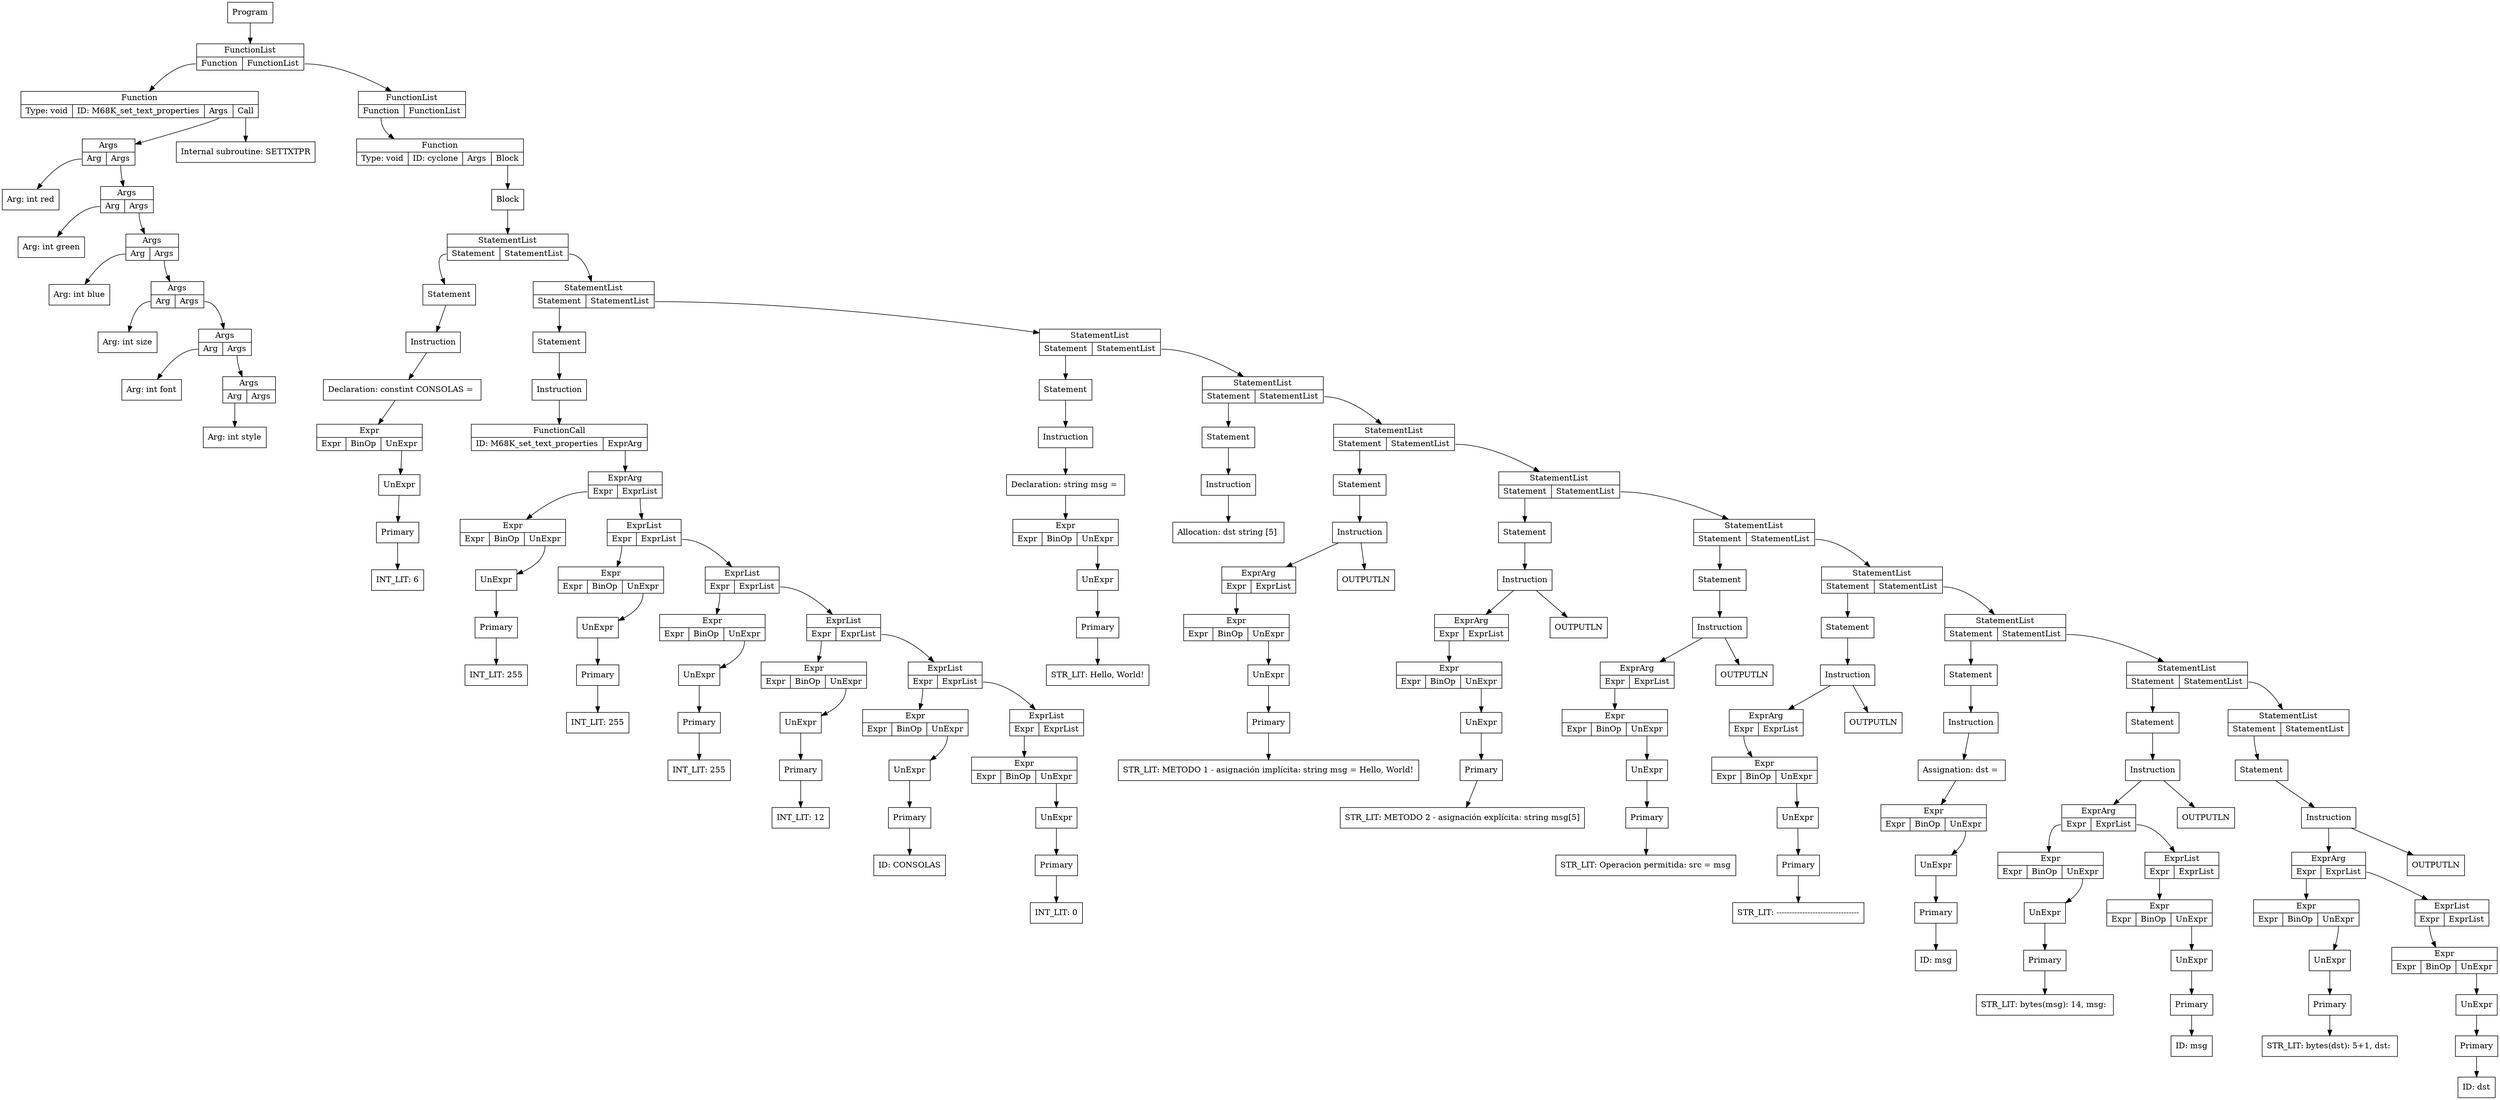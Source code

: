 digraph ccTree {
graph[nodesep="1"]
	node [shape=box]
	node [shape=box]
	n0 [label = "Arg: int red"]
	n1 [label = "Arg: int green"]
	n2 [label = "Arg: int blue"]
	n3 [label = "Arg: int size"]
	n4 [label = "Arg: int font"]
	n5 [label = "Arg: int style"]
	n6 [label = "{Args | {<a>Arg | <as> Args}}", shape="record"]
	n6:a-> n5
	n7 [label = "{Args | {<a>Arg | <as> Args}}", shape="record"]
	n7:a-> n4
	n7:as-> n6
	n8 [label = "{Args | {<a>Arg | <as> Args}}", shape="record"]
	n8:a-> n3
	n8:as-> n7
	n9 [label = "{Args | {<a>Arg | <as> Args}}", shape="record"]
	n9:a-> n2
	n9:as-> n8
	n10 [label = "{Args | {<a>Arg | <as> Args}}", shape="record"]
	n10:a-> n1
	n10:as-> n9
	n11 [label = "{Args | {<a>Arg | <as> Args}}", shape="record"]
	n11:a-> n0
	n11:as-> n10
	n13 [label = "Internal subroutine: SETTXTPR"]
	n12 [label = "{Function | {Type: void | ID: M68K_set_text_properties | <a>Args | <b> Call }}", shape="record"]
	n12:b-> n13
	n12:a-> n11
	n14 [label = "Primary"]
	n15 [label = "INT_LIT: 6"]
	n14-> n15
	n16 [label = "UnExpr"]
	n16-> n14
	n17 [label = "{Expr | {<e>Expr | <bo>BinOp | <ue>UnExpr}}", shape="record"]
	n17:ue-> n16
	n18 [label = "Declaration: constint CONSOLAS = "]
	n18-> n17
	n19 [label = "Instruction"]
	n19-> n18
	n20 [label = "Statement"]
	n20-> n19
	n21 [label = "Primary"]
	n22 [label = "INT_LIT: 255"]
	n21-> n22
	n23 [label = "UnExpr"]
	n23-> n21
	n24 [label = "{Expr | {<e>Expr | <bo>BinOp | <ue>UnExpr}}", shape="record"]
	n24:ue-> n23
	n25 [label = "Primary"]
	n26 [label = "INT_LIT: 255"]
	n25-> n26
	n27 [label = "UnExpr"]
	n27-> n25
	n28 [label = "{Expr | {<e>Expr | <bo>BinOp | <ue>UnExpr}}", shape="record"]
	n28:ue-> n27
	n29 [label = "Primary"]
	n30 [label = "INT_LIT: 255"]
	n29-> n30
	n31 [label = "UnExpr"]
	n31-> n29
	n32 [label = "{Expr | {<e>Expr | <bo>BinOp | <ue>UnExpr}}", shape="record"]
	n32:ue-> n31
	n33 [label = "Primary"]
	n34 [label = "INT_LIT: 12"]
	n33-> n34
	n35 [label = "UnExpr"]
	n35-> n33
	n36 [label = "{Expr | {<e>Expr | <bo>BinOp | <ue>UnExpr}}", shape="record"]
	n36:ue-> n35
	n37 [label = "Primary"]
	n38 [label = "ID: CONSOLAS"]
	n37-> n38
	n39 [label = "UnExpr"]
	n39-> n37
	n40 [label = "{Expr | {<e>Expr | <bo>BinOp | <ue>UnExpr}}", shape="record"]
	n40:ue-> n39
	n41 [label = "Primary"]
	n42 [label = "INT_LIT: 0"]
	n41-> n42
	n43 [label = "UnExpr"]
	n43-> n41
	n44 [label = "{Expr | {<e>Expr | <bo>BinOp | <ue>UnExpr}}", shape="record"]
	n44:ue-> n43
	n45 [label = "{ExprList |{<e>Expr | <el>ExprList}}", shape="record"]
	n45:e-> n44
	n46 [label = "{ExprList |{<e>Expr | <el>ExprList}}", shape="record"]
	n46:e-> n40
	n46:el-> n45
	n47 [label = "{ExprList |{<e>Expr | <el>ExprList}}", shape="record"]
	n47:e-> n36
	n47:el-> n46
	n48 [label = "{ExprList |{<e>Expr | <el>ExprList}}", shape="record"]
	n48:e-> n32
	n48:el-> n47
	n49 [label = "{ExprList |{<e>Expr | <el>ExprList}}", shape="record"]
	n49:e-> n28
	n49:el-> n48
	n50 [label = "{ExprArg | {<e>Expr | <el>ExprList}}", shape="record"]
	n50:e-> n24
	n50:el-> n49
	n51 [label = "{FunctionCall | { ID: M68K_set_text_properties | <e>ExprArg}}", shape="record"]
	n51:e-> n50
	n52 [label = "Instruction"]
	n52-> n51
	n53 [label = "Statement"]
	n53-> n52
	n54 [label = "Primary"]
	n55 [label = "STR_LIT: Hello, World!"]
	n54-> n55
	n56 [label = "UnExpr"]
	n56-> n54
	n57 [label = "{Expr | {<e>Expr | <bo>BinOp | <ue>UnExpr}}", shape="record"]
	n57:ue-> n56
	n58 [label = "Declaration: string msg = "]
	n58-> n57
	n59 [label = "Instruction"]
	n59-> n58
	n60 [label = "Statement"]
	n60-> n59
	n61 [label = "Allocation: dst string [5] "]
	n62 [label = "Instruction"]
	n62-> n61
	n63 [label = "Statement"]
	n63-> n62
	n64 [label = "Primary"]
	n65 [label = "STR_LIT: METODO 1 - asignación implícita: string msg = Hello, World!"]
	n64-> n65
	n66 [label = "UnExpr"]
	n66-> n64
	n67 [label = "{Expr | {<e>Expr | <bo>BinOp | <ue>UnExpr}}", shape="record"]
	n67:ue-> n66
	n68 [label = "{ExprArg | {<e>Expr | <el>ExprList}}", shape="record"]
	n68:e-> n67
	n69 [label = "Instruction"]
	n70 [label = "OUTPUTLN"]
	n69-> n70
	n69-> n68
	n71 [label = "Statement"]
	n71-> n69
	n72 [label = "Primary"]
	n73 [label = "STR_LIT: METODO 2 - asignación explícita: string msg[5]"]
	n72-> n73
	n74 [label = "UnExpr"]
	n74-> n72
	n75 [label = "{Expr | {<e>Expr | <bo>BinOp | <ue>UnExpr}}", shape="record"]
	n75:ue-> n74
	n76 [label = "{ExprArg | {<e>Expr | <el>ExprList}}", shape="record"]
	n76:e-> n75
	n77 [label = "Instruction"]
	n78 [label = "OUTPUTLN"]
	n77-> n78
	n77-> n76
	n79 [label = "Statement"]
	n79-> n77
	n80 [label = "Primary"]
	n81 [label = "STR_LIT: Operacion permitida: src = msg"]
	n80-> n81
	n82 [label = "UnExpr"]
	n82-> n80
	n83 [label = "{Expr | {<e>Expr | <bo>BinOp | <ue>UnExpr}}", shape="record"]
	n83:ue-> n82
	n84 [label = "{ExprArg | {<e>Expr | <el>ExprList}}", shape="record"]
	n84:e-> n83
	n85 [label = "Instruction"]
	n86 [label = "OUTPUTLN"]
	n85-> n86
	n85-> n84
	n87 [label = "Statement"]
	n87-> n85
	n88 [label = "Primary"]
	n89 [label = "STR_LIT: --------------------------------"]
	n88-> n89
	n90 [label = "UnExpr"]
	n90-> n88
	n91 [label = "{Expr | {<e>Expr | <bo>BinOp | <ue>UnExpr}}", shape="record"]
	n91:ue-> n90
	n92 [label = "{ExprArg | {<e>Expr | <el>ExprList}}", shape="record"]
	n92:e-> n91
	n93 [label = "Instruction"]
	n94 [label = "OUTPUTLN"]
	n93-> n94
	n93-> n92
	n95 [label = "Statement"]
	n95-> n93
	n96 [label = "Primary"]
	n97 [label = "ID: msg"]
	n96-> n97
	n98 [label = "UnExpr"]
	n98-> n96
	n99 [label = "{Expr | {<e>Expr | <bo>BinOp | <ue>UnExpr}}", shape="record"]
	n99:ue-> n98
	n100 [label = "Assignation: dst = "]
	n100-> n99
	n101 [label = "Instruction"]
	n101-> n100
	n102 [label = "Statement"]
	n102-> n101
	n103 [label = "Primary"]
	n104 [label = "STR_LIT: bytes(msg): 14, msg: "]
	n103-> n104
	n105 [label = "UnExpr"]
	n105-> n103
	n106 [label = "{Expr | {<e>Expr | <bo>BinOp | <ue>UnExpr}}", shape="record"]
	n106:ue-> n105
	n107 [label = "Primary"]
	n108 [label = "ID: msg"]
	n107-> n108
	n109 [label = "UnExpr"]
	n109-> n107
	n110 [label = "{Expr | {<e>Expr | <bo>BinOp | <ue>UnExpr}}", shape="record"]
	n110:ue-> n109
	n111 [label = "{ExprList |{<e>Expr | <el>ExprList}}", shape="record"]
	n111:e-> n110
	n112 [label = "{ExprArg | {<e>Expr | <el>ExprList}}", shape="record"]
	n112:e-> n106
	n112:el-> n111
	n113 [label = "Instruction"]
	n114 [label = "OUTPUTLN"]
	n113-> n114
	n113-> n112
	n115 [label = "Statement"]
	n115-> n113
	n116 [label = "Primary"]
	n117 [label = "STR_LIT: bytes(dst): 5+1, dst: "]
	n116-> n117
	n118 [label = "UnExpr"]
	n118-> n116
	n119 [label = "{Expr | {<e>Expr | <bo>BinOp | <ue>UnExpr}}", shape="record"]
	n119:ue-> n118
	n120 [label = "Primary"]
	n121 [label = "ID: dst"]
	n120-> n121
	n122 [label = "UnExpr"]
	n122-> n120
	n123 [label = "{Expr | {<e>Expr | <bo>BinOp | <ue>UnExpr}}", shape="record"]
	n123:ue-> n122
	n124 [label = "{ExprList |{<e>Expr | <el>ExprList}}", shape="record"]
	n124:e-> n123
	n125 [label = "{ExprArg | {<e>Expr | <el>ExprList}}", shape="record"]
	n125:e-> n119
	n125:el-> n124
	n126 [label = "Instruction"]
	n127 [label = "OUTPUTLN"]
	n126-> n127
	n126-> n125
	n128 [label = "Statement"]
	n128-> n126
	n129 [label = "{StatementList | {<s>Statement | <sl>StatementList}}", shape="record"]
	n129:s-> n128
	n130 [label = "{StatementList | {<s>Statement | <sl>StatementList}}", shape="record"]
	n130:s-> n115
	n130:sl-> n129
	n131 [label = "{StatementList | {<s>Statement | <sl>StatementList}}", shape="record"]
	n131:s-> n102
	n131:sl-> n130
	n132 [label = "{StatementList | {<s>Statement | <sl>StatementList}}", shape="record"]
	n132:s-> n95
	n132:sl-> n131
	n133 [label = "{StatementList | {<s>Statement | <sl>StatementList}}", shape="record"]
	n133:s-> n87
	n133:sl-> n132
	n134 [label = "{StatementList | {<s>Statement | <sl>StatementList}}", shape="record"]
	n134:s-> n79
	n134:sl-> n133
	n135 [label = "{StatementList | {<s>Statement | <sl>StatementList}}", shape="record"]
	n135:s-> n71
	n135:sl-> n134
	n136 [label = "{StatementList | {<s>Statement | <sl>StatementList}}", shape="record"]
	n136:s-> n63
	n136:sl-> n135
	n137 [label = "{StatementList | {<s>Statement | <sl>StatementList}}", shape="record"]
	n137:s-> n60
	n137:sl-> n136
	n138 [label = "{StatementList | {<s>Statement | <sl>StatementList}}", shape="record"]
	n138:s-> n53
	n138:sl-> n137
	n139 [label = "{StatementList | {<s>Statement | <sl>StatementList}}", shape="record"]
	n139:s-> n20
	n139:sl-> n138
	n140 [label = "Block"]
	n140-> n139
	n141 [label = "{Function | {Type: void | ID: cyclone | <a>Args | <b>Block}}", shape="record"]
	n141:b-> n140
	n142 [label = "{FunctionList | {<f> Function | <fl> FunctionList}}", shape="record"]
	n142:f-> n141
	n143 [label = "{FunctionList | {<f> Function | <fl> FunctionList}}", shape="record"]
	n143:f-> n12
	n143:fl-> n142
	n144 [label = "Program"]
	n144-> n143
}